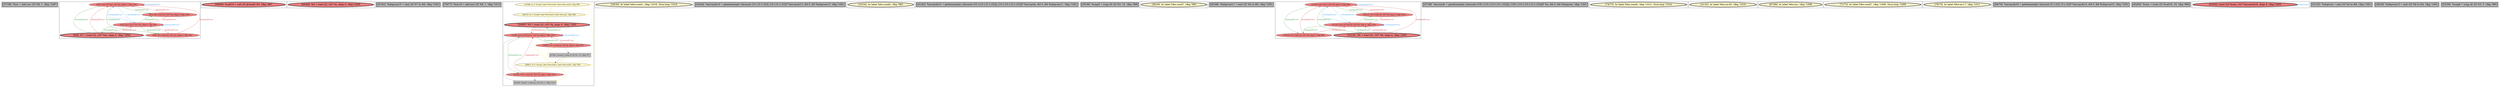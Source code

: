
digraph G {





subgraph cluster26 {


node999 [penwidth=3.0,fontsize=20,fillcolor=grey,label="[57/58]  %inc = add nsw i32 %8, 1, !dbg !1007",shape=rectangle,style=filled ]



}

subgraph cluster25 {


node998 [fillcolor=lightcoral,label="[3/6]  store i32 %inc, i32* %m, align 4, !dbg !1007",shape=ellipse,style=filled ]
node997 [fillcolor=lightcoral,label="[2/7]  %8 = load i32, i32* %m, align 4, !dbg !1007",shape=ellipse,style=filled ]
node996 [penwidth=3.0,fontsize=20,fillcolor=lightcoral,label="[0/9]  %7 = load i32, i32* %m, align 4, !dbg !1004",shape=ellipse,style=filled ]
node994 [fillcolor=lightcoral,label="[4/5]  %3 = load i32, i32* %m, align 4, !dbg !993",shape=ellipse,style=filled ]
node995 [fillcolor=lightcoral,label="[1/8]  store i32 0, i32* %m, align 4, !dbg !991",shape=ellipse,style=filled ]

node996->node995 [style=solid,color=firebrick3,label="A|indep|all|Const",penwidth=1.0,fontcolor=firebrick3 ]
node997->node995 [style=solid,color=firebrick3,label="A|indep|all|Const",penwidth=1.0,fontcolor=firebrick3 ]
node998->node995 [style=solid,color=dodgerblue,label="O|indep|all|Const",penwidth=1.0,fontcolor=dodgerblue ]
node995->node995 [style=solid,color=dodgerblue,label="O|indep|all|Const",penwidth=1.0,fontcolor=dodgerblue ]
node995->node997 [style=solid,color=forestgreen,label="T|indep|all|Const",penwidth=1.0,fontcolor=forestgreen ]
node998->node998 [style=solid,color=dodgerblue,label="O|indep|all|Const",penwidth=1.0,fontcolor=dodgerblue ]
node995->node994 [style=solid,color=forestgreen,label="T|indep|all|Const",penwidth=1.0,fontcolor=forestgreen ]
node994->node995 [style=solid,color=firebrick3,label="A|indep|all|Const",penwidth=1.0,fontcolor=firebrick3 ]
node997->node998 [style=solid,color=firebrick3,label="A|indep|all|Const",penwidth=1.0,fontcolor=firebrick3 ]
node995->node998 [style=solid,color=dodgerblue,label="O|indep|all|Const",penwidth=1.0,fontcolor=dodgerblue ]
node994->node998 [style=solid,color=firebrick3,label="A|indep|all|Const",penwidth=1.0,fontcolor=firebrick3 ]
node995->node996 [style=solid,color=forestgreen,label="T|indep|all|Const",penwidth=1.0,fontcolor=forestgreen ]
node998->node997 [style=solid,color=forestgreen,label="T|indep|all|Const",penwidth=1.0,fontcolor=forestgreen ]
node998->node994 [style=solid,color=forestgreen,label="T|indep|all|Const",penwidth=1.0,fontcolor=forestgreen ]
node998->node996 [style=solid,color=forestgreen,label="T|indep|all|Const",penwidth=1.0,fontcolor=forestgreen ]
node996->node998 [style=solid,color=firebrick3,label="A|indep|all|Const",penwidth=1.0,fontcolor=firebrick3 ]


}

subgraph cluster24 {


node993 [penwidth=3.0,fontsize=20,fillcolor=lightcoral,label="[59/60]  %call10 = call i32 @rand() #3, !dbg !997",shape=ellipse,style=filled ]



}

subgraph cluster22 {


node991 [penwidth=3.0,fontsize=20,fillcolor=lightcoral,label="[65/66]  %4 = load i32, i32* %i, align 4, !dbg !1000",shape=ellipse,style=filled ]



}

subgraph cluster20 {


node989 [penwidth=3.0,fontsize=20,fillcolor=grey,label="[61/62]  %idxprom15 = sext i32 %7 to i64, !dbg !1001",shape=rectangle,style=filled ]



}

subgraph cluster18 {


node987 [penwidth=3.0,fontsize=20,fillcolor=grey,label="[76/77]  %inc18 = add nsw i32 %9, 1, !dbg !1012",shape=rectangle,style=filled ]



}

subgraph cluster16 {


node984 [fillcolor=lemonchiffon,label="[37/80]  br i1 %cmp5, label %for.body6, label %for.end19, !dbg !987",shape=ellipse,style=filled ]
node983 [penwidth=3.0,fontsize=20,fillcolor=lightcoral,label="[20/85]  %5 = load i32, i32* %j, align 4, !dbg !1002",shape=ellipse,style=filled ]
node978 [fillcolor=lightcoral,label="[21/84]  store i32 %inc21, i32* %j, align 4, !dbg !1017",shape=ellipse,style=filled ]
node977 [fillcolor=lightcoral,label="[26/83]  %1 = load i32, i32* %j, align 4, !dbg !975",shape=ellipse,style=filled ]
node979 [fillcolor=lemonchiffon,label="[40/73]  br i1 %cmp8, label %for.body9, label %for.end, !dbg !996",shape=ellipse,style=filled ]
node985 [fillcolor=grey,label="[27/82]  %cmp2 = icmp slt i32 %1, 10, !dbg !977",shape=rectangle,style=filled ]
node980 [fillcolor=grey,label="[23/24]  %inc21 = add nsw i32 %10, 1, !dbg !1017",shape=rectangle,style=filled ]
node981 [fillcolor=lightcoral,label="[22/25]  %10 = load i32, i32* %j, align 4, !dbg !1017",shape=ellipse,style=filled ]
node982 [fillcolor=lemonchiffon,label="[28/81]  br i1 %cmp2, label %for.body3, label %for.end22, !dbg !978",shape=ellipse,style=filled ]

node982->node981 [style=solid,color=gold,label="C",penwidth=1.0,fontcolor=gold ]
node982->node978 [style=solid,color=gold,label="C",penwidth=1.0,fontcolor=gold ]
node979->node983 [style=solid,color=gold,label="C",penwidth=1.0,fontcolor=gold ]
node982->node977 [style=solid,color=gold,label="C",penwidth=1.0,fontcolor=gold ]
node982->node980 [style=solid,color=gold,label="C",penwidth=1.0,fontcolor=gold ]
node982->node984 [style=solid,color=gold,label="C",penwidth=1.0,fontcolor=gold ]
node984->node984 [style=solid,color=gold,label="C",penwidth=1.0,fontcolor=gold ]
node978->node981 [style=solid,color=forestgreen,label="T|indep|all|Const",penwidth=1.0,fontcolor=forestgreen ]
node982->node985 [style=solid,color=gold,label="C",penwidth=1.0,fontcolor=gold ]
node981->node980 [style=solid,color=black,label="",penwidth=0.5,fontcolor=black ]
node978->node983 [style=solid,color=forestgreen,label="T|indep|all|Const",penwidth=1.0,fontcolor=forestgreen ]
node978->node977 [style=solid,color=forestgreen,label="T|indep|all|Const",penwidth=1.0,fontcolor=forestgreen ]
node983->node978 [style=solid,color=firebrick3,label="A|indep|all|Const",penwidth=1.0,fontcolor=firebrick3 ]
node978->node978 [style=solid,color=dodgerblue,label="O|indep|all|Const",penwidth=1.0,fontcolor=dodgerblue ]
node982->node982 [style=solid,color=gold,label="C",penwidth=1.0,fontcolor=gold ]
node985->node982 [style=solid,color=black,label="",penwidth=0.5,fontcolor=black ]
node979->node979 [style=solid,color=gold,label="C",penwidth=1.0,fontcolor=gold ]
node977->node978 [style=solid,color=firebrick3,label="A|indep|all|Const",penwidth=1.0,fontcolor=firebrick3 ]
node981->node978 [style=solid,color=firebrick3,label="A|indep|all|Const",penwidth=1.0,fontcolor=firebrick3 ]
node977->node985 [style=solid,color=black,label="",penwidth=0.5,fontcolor=black ]
node984->node979 [style=solid,color=gold,label="C",penwidth=1.0,fontcolor=gold ]
node980->node978 [style=solid,color=black,label="",penwidth=0.5,fontcolor=black ]


}

subgraph cluster17 {


node986 [penwidth=3.0,fontsize=20,fillcolor=lemonchiffon,label="[29/30]  br label %for.cond1, !dbg !1018, !llvm.loop !1019",shape=ellipse,style=filled ]



}

subgraph cluster4 {


node965 [penwidth=3.0,fontsize=20,fillcolor=grey,label="[43/44]  %arrayidx14 = getelementptr inbounds [10 x [5 x i32]], [10 x [5 x i32]]* %arrayidx12, i64 0, i64 %idxprom13, !dbg !1001",shape=rectangle,style=filled ]



}

subgraph cluster3 {


node964 [penwidth=3.0,fontsize=20,fillcolor=lemonchiffon,label="[33/34]  br label %for.cond4, !dbg !983",shape=ellipse,style=filled ]



}

subgraph cluster2 {


node963 [penwidth=3.0,fontsize=20,fillcolor=grey,label="[41/42]  %arrayidx12 = getelementptr inbounds [10 x [10 x [5 x i32]]], [10 x [10 x [5 x i32]]]* %arrayidx, i64 0, i64 %idxprom11, !dbg !1001",shape=rectangle,style=filled ]



}

subgraph cluster1 {


node962 [penwidth=3.0,fontsize=20,fillcolor=grey,label="[35/36]  %cmp5 = icmp slt i32 %2, 10, !dbg !986",shape=rectangle,style=filled ]



}

subgraph cluster12 {


node973 [penwidth=3.0,fontsize=20,fillcolor=lemonchiffon,label="[38/39]  br label %for.cond7, !dbg !992",shape=ellipse,style=filled ]



}

subgraph cluster5 {


node966 [penwidth=3.0,fontsize=20,fillcolor=grey,label="[45/46]  %idxprom11 = sext i32 %5 to i64, !dbg !1001",shape=rectangle,style=filled ]



}

subgraph cluster0 {


node961 [fillcolor=lightcoral,label="[13/16]  store i32 0, i32* %k, align 4, !dbg !982",shape=ellipse,style=filled ]
node959 [fillcolor=lightcoral,label="[12/17]  %9 = load i32, i32* %k, align 4, !dbg !1012",shape=ellipse,style=filled ]
node957 [fillcolor=lightcoral,label="[14/15]  %2 = load i32, i32* %k, align 4, !dbg !984",shape=ellipse,style=filled ]
node960 [penwidth=3.0,fontsize=20,fillcolor=lightcoral,label="[10/19]  %6 = load i32, i32* %k, align 4, !dbg !1003",shape=ellipse,style=filled ]
node958 [fillcolor=lightcoral,label="[11/18]  store i32 %inc18, i32* %k, align 4, !dbg !1012",shape=ellipse,style=filled ]

node960->node958 [style=solid,color=firebrick3,label="A|indep|all|Const",penwidth=1.0,fontcolor=firebrick3 ]
node958->node959 [style=solid,color=forestgreen,label="T|indep|all|Const",penwidth=1.0,fontcolor=forestgreen ]
node958->node960 [style=solid,color=forestgreen,label="T|indep|all|Const",penwidth=1.0,fontcolor=forestgreen ]
node958->node958 [style=solid,color=dodgerblue,label="O|indep|all|Const",penwidth=1.0,fontcolor=dodgerblue ]
node960->node961 [style=solid,color=firebrick3,label="A|indep|all|Const",penwidth=1.0,fontcolor=firebrick3 ]
node958->node957 [style=solid,color=forestgreen,label="T|indep|all|Const",penwidth=1.0,fontcolor=forestgreen ]
node957->node958 [style=solid,color=firebrick3,label="A|indep|all|Const",penwidth=1.0,fontcolor=firebrick3 ]
node959->node958 [style=solid,color=firebrick3,label="A|indep|all|Const",penwidth=1.0,fontcolor=firebrick3 ]
node961->node960 [style=solid,color=forestgreen,label="T|indep|all|Const",penwidth=1.0,fontcolor=forestgreen ]
node959->node961 [style=solid,color=firebrick3,label="A|indep|all|Const",penwidth=1.0,fontcolor=firebrick3 ]
node961->node959 [style=solid,color=forestgreen,label="T|indep|all|Const",penwidth=1.0,fontcolor=forestgreen ]
node961->node961 [style=solid,color=dodgerblue,label="O|indep|all|Const",penwidth=1.0,fontcolor=dodgerblue ]
node961->node958 [style=solid,color=dodgerblue,label="O|indep|all|Const",penwidth=1.0,fontcolor=dodgerblue ]
node958->node961 [style=solid,color=dodgerblue,label="O|indep|all|Const",penwidth=1.0,fontcolor=dodgerblue ]
node961->node957 [style=solid,color=forestgreen,label="T|indep|all|Const",penwidth=1.0,fontcolor=forestgreen ]
node957->node961 [style=solid,color=firebrick3,label="A|indep|all|Const",penwidth=1.0,fontcolor=firebrick3 ]


}

subgraph cluster6 {


node967 [penwidth=3.0,fontsize=20,fillcolor=grey,label="[47/48]  %arrayidx = getelementptr inbounds [100 x [10 x [10 x [5 x i32]]]], [100 x [10 x [10 x [5 x i32]]]]* %a, i64 0, i64 %idxprom, !dbg !1001",shape=rectangle,style=filled ]



}

subgraph cluster14 {


node975 [penwidth=3.0,fontsize=20,fillcolor=lemonchiffon,label="[74/75]  br label %for.cond4, !dbg !1013, !llvm.loop !1014",shape=ellipse,style=filled ]



}

subgraph cluster7 {


node968 [penwidth=3.0,fontsize=20,fillcolor=lemonchiffon,label="[31/32]  br label %for.inc20, !dbg !1016",shape=ellipse,style=filled ]



}

subgraph cluster23 {


node992 [penwidth=3.0,fontsize=20,fillcolor=lemonchiffon,label="[67/68]  br label %for.inc, !dbg !1006",shape=ellipse,style=filled ]



}

subgraph cluster8 {


node969 [penwidth=3.0,fontsize=20,fillcolor=lemonchiffon,label="[71/72]  br label %for.cond7, !dbg !1008, !llvm.loop !1009",shape=ellipse,style=filled ]



}

subgraph cluster21 {


node990 [penwidth=3.0,fontsize=20,fillcolor=lemonchiffon,label="[78/79]  br label %for.inc17, !dbg !1011",shape=ellipse,style=filled ]



}

subgraph cluster9 {


node970 [penwidth=3.0,fontsize=20,fillcolor=grey,label="[69/70]  %arrayidx16 = getelementptr inbounds [5 x i32], [5 x i32]* %arrayidx14, i64 0, i64 %idxprom15, !dbg !1001",shape=rectangle,style=filled ]



}

subgraph cluster19 {


node988 [penwidth=3.0,fontsize=20,fillcolor=grey,label="[63/64]  %rem = srem i32 %call10, 10, !dbg !999",shape=rectangle,style=filled ]



}

subgraph cluster10 {


node971 [penwidth=3.0,fontsize=20,fillcolor=lightcoral,label="[53/54]  store i32 %rem, i32* %arrayidx16, align 4, !dbg !1005",shape=ellipse,style=filled ]

node971->node971 [style=solid,color=dodgerblue,label="O|indep|all",penwidth=1.0,fontcolor=dodgerblue ]


}

subgraph cluster11 {


node972 [penwidth=3.0,fontsize=20,fillcolor=grey,label="[51/52]  %idxprom = sext i32 %4 to i64, !dbg !1001",shape=rectangle,style=filled ]



}

subgraph cluster13 {


node974 [penwidth=3.0,fontsize=20,fillcolor=grey,label="[49/50]  %idxprom13 = sext i32 %6 to i64, !dbg !1001",shape=rectangle,style=filled ]



}

subgraph cluster15 {


node976 [penwidth=3.0,fontsize=20,fillcolor=grey,label="[55/56]  %cmp8 = icmp slt i32 %3, 5, !dbg !995",shape=rectangle,style=filled ]



}

}
